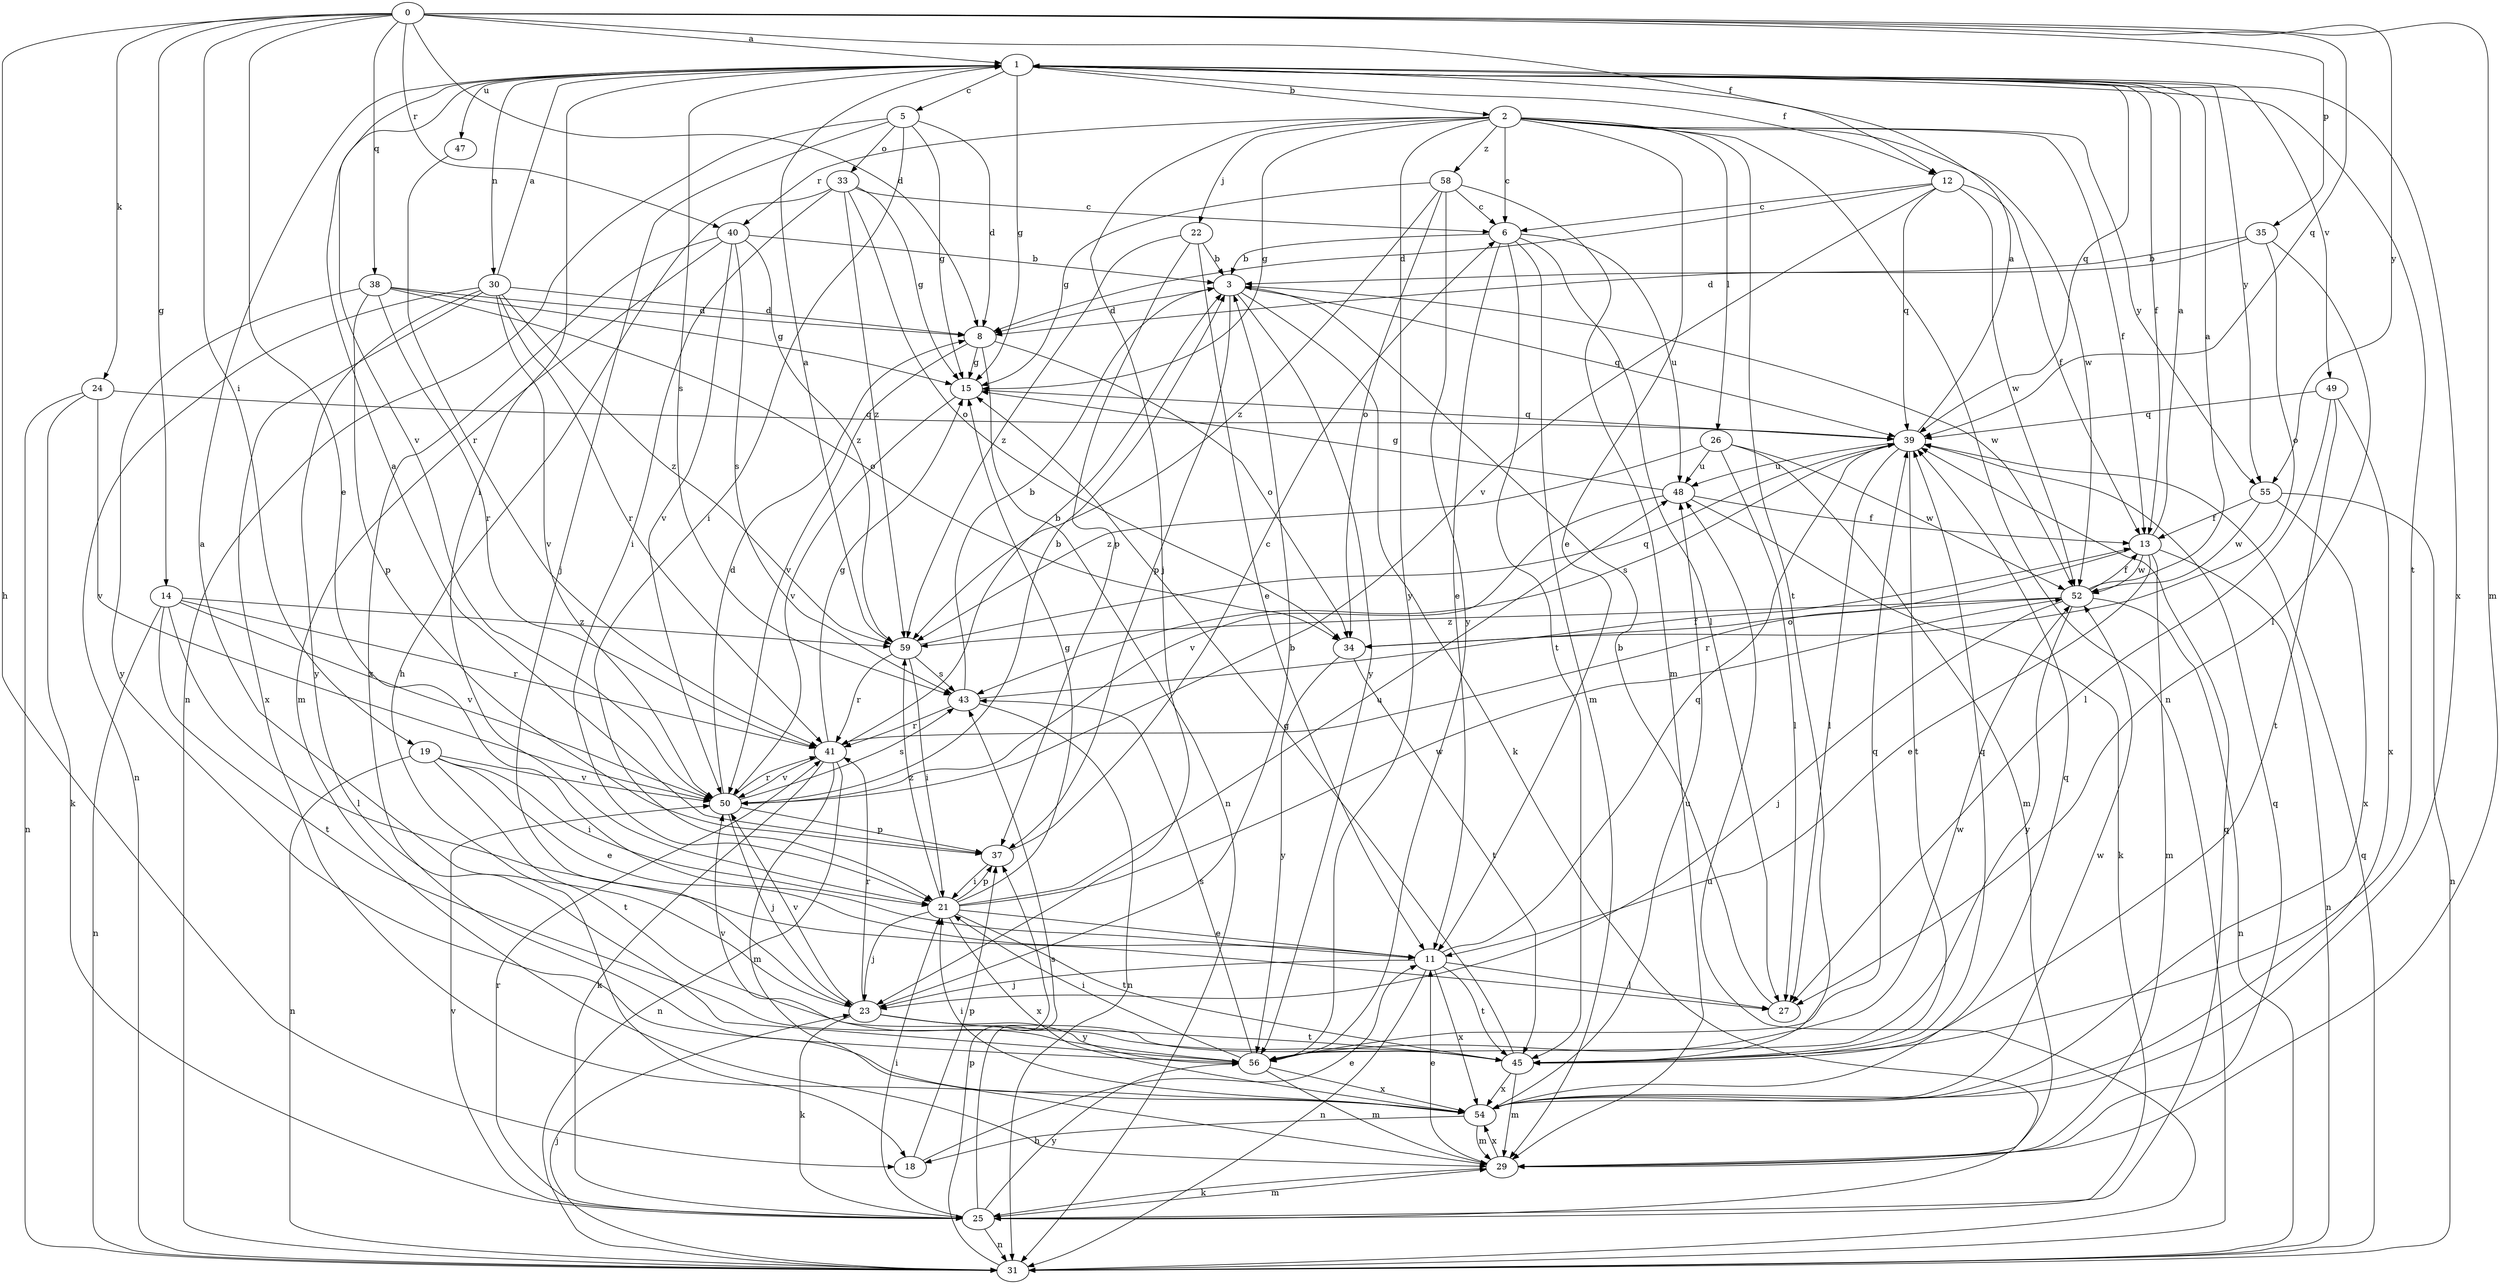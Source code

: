 strict digraph  {
0;
1;
2;
3;
5;
6;
8;
11;
12;
13;
14;
15;
18;
19;
21;
22;
23;
24;
25;
26;
27;
29;
30;
31;
33;
34;
35;
37;
38;
39;
40;
41;
43;
45;
47;
48;
49;
50;
52;
54;
55;
56;
58;
59;
0 -> 1  [label=a];
0 -> 8  [label=d];
0 -> 11  [label=e];
0 -> 12  [label=f];
0 -> 14  [label=g];
0 -> 18  [label=h];
0 -> 19  [label=i];
0 -> 24  [label=k];
0 -> 29  [label=m];
0 -> 35  [label=p];
0 -> 38  [label=q];
0 -> 39  [label=q];
0 -> 40  [label=r];
0 -> 55  [label=y];
1 -> 2  [label=b];
1 -> 5  [label=c];
1 -> 12  [label=f];
1 -> 13  [label=f];
1 -> 15  [label=g];
1 -> 21  [label=i];
1 -> 30  [label=n];
1 -> 39  [label=q];
1 -> 43  [label=s];
1 -> 45  [label=t];
1 -> 47  [label=u];
1 -> 49  [label=v];
1 -> 50  [label=v];
1 -> 54  [label=x];
1 -> 55  [label=y];
2 -> 6  [label=c];
2 -> 11  [label=e];
2 -> 13  [label=f];
2 -> 15  [label=g];
2 -> 22  [label=j];
2 -> 23  [label=j];
2 -> 26  [label=l];
2 -> 31  [label=n];
2 -> 40  [label=r];
2 -> 45  [label=t];
2 -> 52  [label=w];
2 -> 55  [label=y];
2 -> 56  [label=y];
2 -> 58  [label=z];
3 -> 8  [label=d];
3 -> 25  [label=k];
3 -> 37  [label=p];
3 -> 39  [label=q];
3 -> 52  [label=w];
3 -> 56  [label=y];
5 -> 8  [label=d];
5 -> 15  [label=g];
5 -> 21  [label=i];
5 -> 23  [label=j];
5 -> 31  [label=n];
5 -> 33  [label=o];
6 -> 3  [label=b];
6 -> 11  [label=e];
6 -> 27  [label=l];
6 -> 29  [label=m];
6 -> 45  [label=t];
6 -> 48  [label=u];
8 -> 15  [label=g];
8 -> 31  [label=n];
8 -> 34  [label=o];
8 -> 50  [label=v];
11 -> 23  [label=j];
11 -> 27  [label=l];
11 -> 31  [label=n];
11 -> 39  [label=q];
11 -> 45  [label=t];
11 -> 54  [label=x];
12 -> 6  [label=c];
12 -> 8  [label=d];
12 -> 13  [label=f];
12 -> 39  [label=q];
12 -> 50  [label=v];
12 -> 52  [label=w];
13 -> 1  [label=a];
13 -> 11  [label=e];
13 -> 29  [label=m];
13 -> 31  [label=n];
13 -> 41  [label=r];
13 -> 52  [label=w];
14 -> 27  [label=l];
14 -> 31  [label=n];
14 -> 41  [label=r];
14 -> 45  [label=t];
14 -> 50  [label=v];
14 -> 59  [label=z];
15 -> 39  [label=q];
15 -> 50  [label=v];
18 -> 11  [label=e];
18 -> 37  [label=p];
19 -> 11  [label=e];
19 -> 21  [label=i];
19 -> 31  [label=n];
19 -> 45  [label=t];
19 -> 50  [label=v];
21 -> 11  [label=e];
21 -> 15  [label=g];
21 -> 23  [label=j];
21 -> 37  [label=p];
21 -> 45  [label=t];
21 -> 48  [label=u];
21 -> 52  [label=w];
21 -> 54  [label=x];
21 -> 59  [label=z];
22 -> 3  [label=b];
22 -> 11  [label=e];
22 -> 37  [label=p];
22 -> 59  [label=z];
23 -> 1  [label=a];
23 -> 3  [label=b];
23 -> 25  [label=k];
23 -> 41  [label=r];
23 -> 45  [label=t];
23 -> 50  [label=v];
23 -> 56  [label=y];
24 -> 25  [label=k];
24 -> 31  [label=n];
24 -> 39  [label=q];
24 -> 50  [label=v];
25 -> 21  [label=i];
25 -> 29  [label=m];
25 -> 31  [label=n];
25 -> 39  [label=q];
25 -> 41  [label=r];
25 -> 43  [label=s];
25 -> 50  [label=v];
25 -> 56  [label=y];
26 -> 27  [label=l];
26 -> 29  [label=m];
26 -> 48  [label=u];
26 -> 52  [label=w];
26 -> 59  [label=z];
27 -> 3  [label=b];
29 -> 11  [label=e];
29 -> 25  [label=k];
29 -> 39  [label=q];
29 -> 54  [label=x];
30 -> 1  [label=a];
30 -> 8  [label=d];
30 -> 31  [label=n];
30 -> 41  [label=r];
30 -> 50  [label=v];
30 -> 54  [label=x];
30 -> 56  [label=y];
30 -> 59  [label=z];
31 -> 23  [label=j];
31 -> 37  [label=p];
31 -> 39  [label=q];
31 -> 48  [label=u];
33 -> 6  [label=c];
33 -> 15  [label=g];
33 -> 18  [label=h];
33 -> 21  [label=i];
33 -> 34  [label=o];
33 -> 59  [label=z];
34 -> 45  [label=t];
34 -> 56  [label=y];
35 -> 3  [label=b];
35 -> 8  [label=d];
35 -> 27  [label=l];
35 -> 34  [label=o];
37 -> 1  [label=a];
37 -> 6  [label=c];
37 -> 21  [label=i];
38 -> 8  [label=d];
38 -> 15  [label=g];
38 -> 34  [label=o];
38 -> 37  [label=p];
38 -> 41  [label=r];
38 -> 56  [label=y];
39 -> 1  [label=a];
39 -> 27  [label=l];
39 -> 43  [label=s];
39 -> 45  [label=t];
39 -> 48  [label=u];
40 -> 3  [label=b];
40 -> 29  [label=m];
40 -> 43  [label=s];
40 -> 50  [label=v];
40 -> 54  [label=x];
40 -> 59  [label=z];
41 -> 3  [label=b];
41 -> 15  [label=g];
41 -> 25  [label=k];
41 -> 29  [label=m];
41 -> 31  [label=n];
41 -> 50  [label=v];
43 -> 3  [label=b];
43 -> 13  [label=f];
43 -> 31  [label=n];
43 -> 41  [label=r];
45 -> 15  [label=g];
45 -> 29  [label=m];
45 -> 39  [label=q];
45 -> 54  [label=x];
47 -> 41  [label=r];
48 -> 13  [label=f];
48 -> 15  [label=g];
48 -> 25  [label=k];
48 -> 50  [label=v];
49 -> 27  [label=l];
49 -> 39  [label=q];
49 -> 45  [label=t];
49 -> 54  [label=x];
50 -> 3  [label=b];
50 -> 8  [label=d];
50 -> 23  [label=j];
50 -> 37  [label=p];
50 -> 41  [label=r];
50 -> 43  [label=s];
52 -> 1  [label=a];
52 -> 13  [label=f];
52 -> 23  [label=j];
52 -> 31  [label=n];
52 -> 34  [label=o];
52 -> 56  [label=y];
52 -> 59  [label=z];
54 -> 18  [label=h];
54 -> 21  [label=i];
54 -> 29  [label=m];
54 -> 39  [label=q];
54 -> 48  [label=u];
54 -> 52  [label=w];
55 -> 13  [label=f];
55 -> 31  [label=n];
55 -> 52  [label=w];
55 -> 54  [label=x];
56 -> 21  [label=i];
56 -> 29  [label=m];
56 -> 39  [label=q];
56 -> 43  [label=s];
56 -> 50  [label=v];
56 -> 52  [label=w];
56 -> 54  [label=x];
58 -> 6  [label=c];
58 -> 15  [label=g];
58 -> 29  [label=m];
58 -> 34  [label=o];
58 -> 56  [label=y];
58 -> 59  [label=z];
59 -> 1  [label=a];
59 -> 21  [label=i];
59 -> 39  [label=q];
59 -> 41  [label=r];
59 -> 43  [label=s];
}
